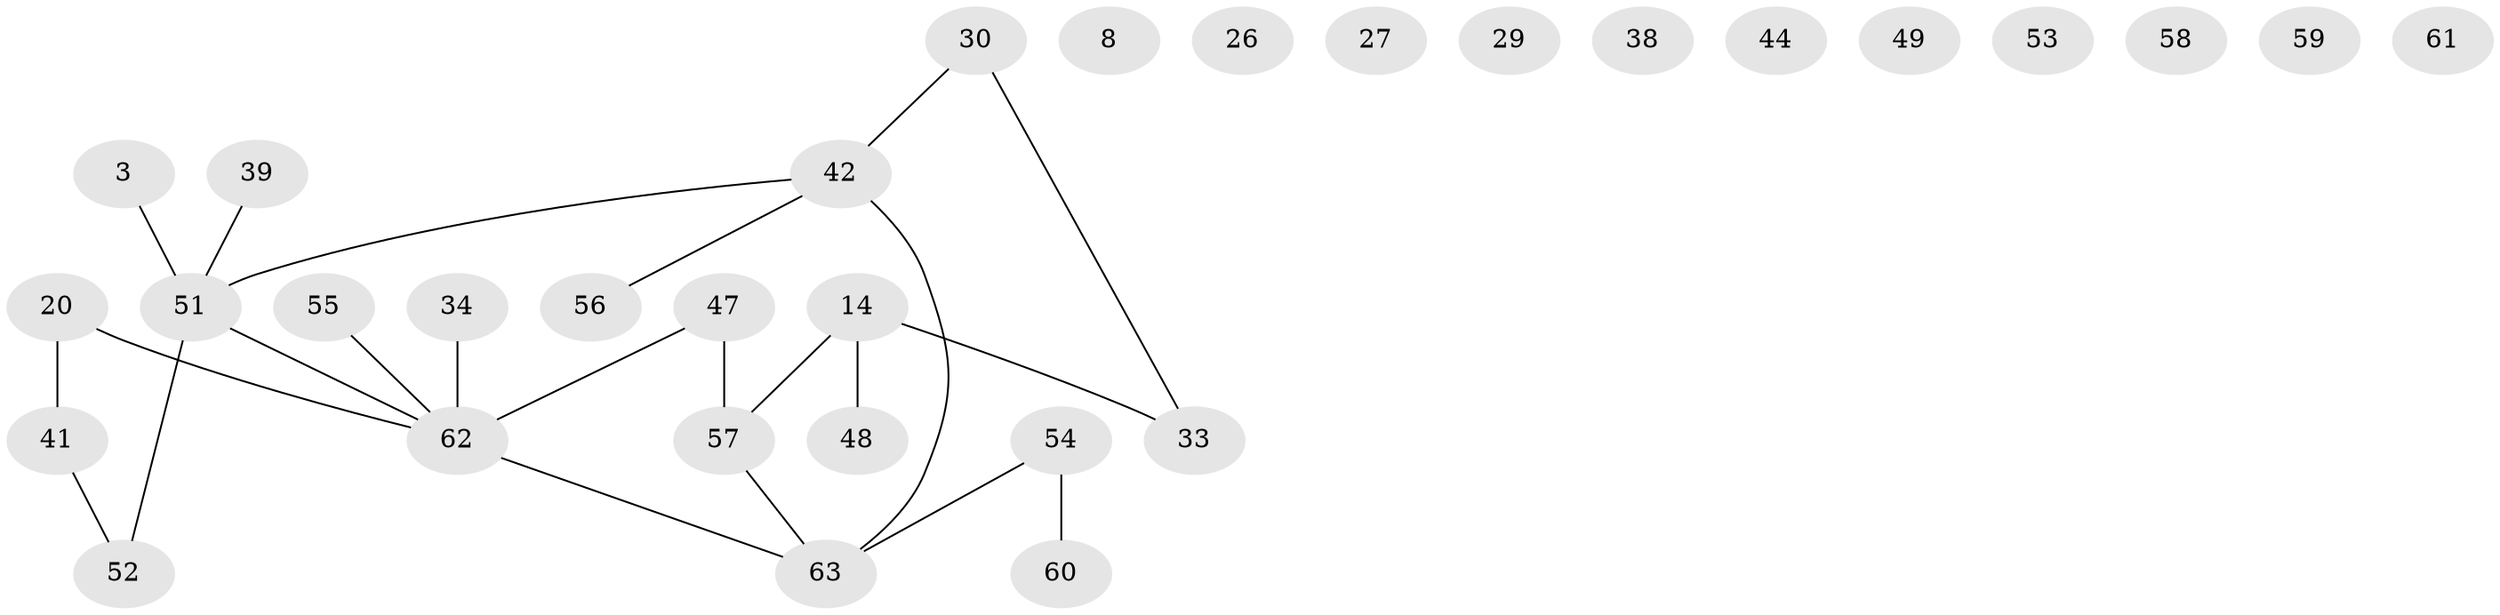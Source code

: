 // original degree distribution, {1: 0.2222222222222222, 2: 0.3333333333333333, 4: 0.12698412698412698, 3: 0.19047619047619047, 0: 0.12698412698412698}
// Generated by graph-tools (version 1.1) at 2025/40/03/09/25 04:40:04]
// undirected, 31 vertices, 23 edges
graph export_dot {
graph [start="1"]
  node [color=gray90,style=filled];
  3;
  8;
  14;
  20;
  26;
  27;
  29 [super="+18"];
  30 [super="+6"];
  33 [super="+22"];
  34;
  38;
  39;
  41 [super="+28"];
  42 [super="+32"];
  44;
  47;
  48 [super="+9"];
  49;
  51 [super="+40+21"];
  52 [super="+23"];
  53 [super="+16+37"];
  54;
  55 [super="+46+50"];
  56;
  57 [super="+45+17"];
  58;
  59 [super="+25"];
  60 [super="+35"];
  61;
  62 [super="+7+19+43"];
  63 [super="+2+11+36"];
  3 -- 51;
  14 -- 33 [weight=2];
  14 -- 57;
  14 -- 48;
  20 -- 41 [weight=2];
  20 -- 62 [weight=2];
  30 -- 33;
  30 -- 42;
  34 -- 62;
  39 -- 51;
  41 -- 52;
  42 -- 63 [weight=2];
  42 -- 56;
  42 -- 51 [weight=2];
  47 -- 62 [weight=2];
  47 -- 57;
  51 -- 52;
  51 -- 62;
  54 -- 63;
  54 -- 60;
  55 -- 62;
  57 -- 63;
  62 -- 63 [weight=2];
}
